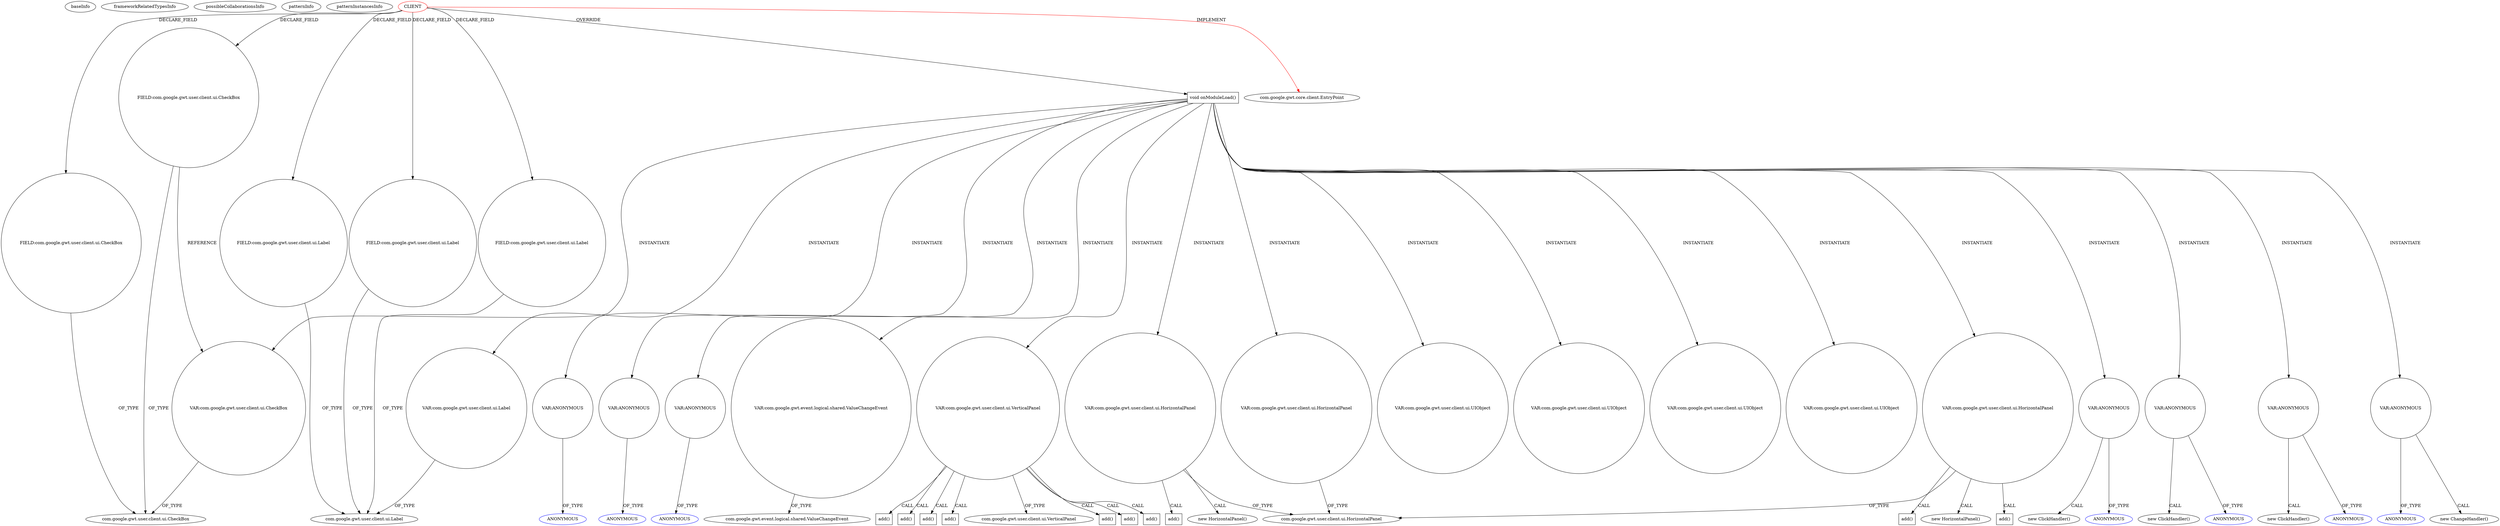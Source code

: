 digraph {
baseInfo[graphId=1186,category="pattern",isAnonymous=false,possibleRelation=false]
frameworkRelatedTypesInfo[0="com.google.gwt.core.client.EntryPoint"]
possibleCollaborationsInfo[]
patternInfo[frequency=2.0,patternRootClient=0]
patternInstancesInfo[0="akjava-WebTestMaker~/akjava-WebTestMaker/WebTestMaker-master/src/com/akjava/gwt/webtestmaker/client/WebTestMaker.java~WebTestMaker~655",1="Tok-Erwin~/Tok-Erwin/Erwin-master/src/main/java/erwin/client/Erwin.java~Erwin~388"]
42[label="FIELD:com.google.gwt.user.client.ui.CheckBox",vertexType="FIELD_DECLARATION",isFrameworkType=false,shape=circle]
100[label="VAR:com.google.gwt.user.client.ui.CheckBox",vertexType="VARIABLE_EXPRESION",isFrameworkType=false,shape=circle]
0[label="CLIENT",vertexType="ROOT_CLIENT_CLASS_DECLARATION",isFrameworkType=false,color=red]
40[label="FIELD:com.google.gwt.user.client.ui.CheckBox",vertexType="FIELD_DECLARATION",isFrameworkType=false,shape=circle]
22[label="FIELD:com.google.gwt.user.client.ui.Label",vertexType="FIELD_DECLARATION",isFrameworkType=false,shape=circle]
24[label="FIELD:com.google.gwt.user.client.ui.Label",vertexType="FIELD_DECLARATION",isFrameworkType=false,shape=circle]
30[label="FIELD:com.google.gwt.user.client.ui.Label",vertexType="FIELD_DECLARATION",isFrameworkType=false,shape=circle]
1[label="com.google.gwt.core.client.EntryPoint",vertexType="FRAMEWORK_INTERFACE_TYPE",isFrameworkType=false]
44[label="void onModuleLoad()",vertexType="OVERRIDING_METHOD_DECLARATION",isFrameworkType=false,shape=box]
52[label="VAR:com.google.gwt.user.client.ui.UIObject",vertexType="VARIABLE_EXPRESION",isFrameworkType=false,shape=circle]
166[label="VAR:com.google.gwt.user.client.ui.UIObject",vertexType="VARIABLE_EXPRESION",isFrameworkType=false,shape=circle]
154[label="VAR:com.google.gwt.user.client.ui.UIObject",vertexType="VARIABLE_EXPRESION",isFrameworkType=false,shape=circle]
144[label="VAR:com.google.gwt.user.client.ui.UIObject",vertexType="VARIABLE_EXPRESION",isFrameworkType=false,shape=circle]
121[label="VAR:ANONYMOUS",vertexType="VARIABLE_EXPRESION",isFrameworkType=false,shape=circle]
120[label="new ClickHandler()",vertexType="CONSTRUCTOR_CALL",isFrameworkType=false]
114[label="VAR:ANONYMOUS",vertexType="VARIABLE_EXPRESION",isFrameworkType=false,shape=circle]
113[label="new ClickHandler()",vertexType="CONSTRUCTOR_CALL",isFrameworkType=false]
128[label="VAR:ANONYMOUS",vertexType="VARIABLE_EXPRESION",isFrameworkType=false,shape=circle]
127[label="new ClickHandler()",vertexType="CONSTRUCTOR_CALL",isFrameworkType=false]
138[label="VAR:ANONYMOUS",vertexType="VARIABLE_EXPRESION",isFrameworkType=false,shape=circle]
46[label="VAR:ANONYMOUS",vertexType="VARIABLE_EXPRESION",isFrameworkType=false,shape=circle]
94[label="VAR:ANONYMOUS",vertexType="VARIABLE_EXPRESION",isFrameworkType=false,shape=circle]
104[label="VAR:ANONYMOUS",vertexType="VARIABLE_EXPRESION",isFrameworkType=false,shape=circle]
107[label="VAR:com.google.gwt.event.logical.shared.ValueChangeEvent",vertexType="VARIABLE_EXPRESION",isFrameworkType=false,shape=circle]
109[label="com.google.gwt.event.logical.shared.ValueChangeEvent",vertexType="FRAMEWORK_CLASS_TYPE",isFrameworkType=false]
115[label="ANONYMOUS",vertexType="REFERENCE_ANONYMOUS_DECLARATION",isFrameworkType=false,color=blue]
95[label="ANONYMOUS",vertexType="REFERENCE_ANONYMOUS_DECLARATION",isFrameworkType=false,color=blue]
122[label="ANONYMOUS",vertexType="REFERENCE_ANONYMOUS_DECLARATION",isFrameworkType=false,color=blue]
139[label="ANONYMOUS",vertexType="REFERENCE_ANONYMOUS_DECLARATION",isFrameworkType=false,color=blue]
129[label="ANONYMOUS",vertexType="REFERENCE_ANONYMOUS_DECLARATION",isFrameworkType=false,color=blue]
105[label="ANONYMOUS",vertexType="REFERENCE_ANONYMOUS_DECLARATION",isFrameworkType=false,color=blue]
47[label="ANONYMOUS",vertexType="REFERENCE_ANONYMOUS_DECLARATION",isFrameworkType=false,color=blue]
19[label="com.google.gwt.user.client.ui.Label",vertexType="FRAMEWORK_CLASS_TYPE",isFrameworkType=false]
41[label="com.google.gwt.user.client.ui.CheckBox",vertexType="FRAMEWORK_CLASS_TYPE",isFrameworkType=false]
186[label="VAR:com.google.gwt.user.client.ui.VerticalPanel",vertexType="VARIABLE_EXPRESION",isFrameworkType=false,shape=circle]
27[label="com.google.gwt.user.client.ui.VerticalPanel",vertexType="FRAMEWORK_CLASS_TYPE",isFrameworkType=false]
192[label="add()",vertexType="INSIDE_CALL",isFrameworkType=false,shape=box]
190[label="add()",vertexType="INSIDE_CALL",isFrameworkType=false,shape=box]
196[label="add()",vertexType="INSIDE_CALL",isFrameworkType=false,shape=box]
198[label="add()",vertexType="INSIDE_CALL",isFrameworkType=false,shape=box]
194[label="add()",vertexType="INSIDE_CALL",isFrameworkType=false,shape=box]
187[label="add()",vertexType="INSIDE_CALL",isFrameworkType=false,shape=box]
200[label="add()",vertexType="INSIDE_CALL",isFrameworkType=false,shape=box]
66[label="VAR:com.google.gwt.user.client.ui.Label",vertexType="VARIABLE_EXPRESION",isFrameworkType=false,shape=circle]
137[label="new ChangeHandler()",vertexType="CONSTRUCTOR_CALL",isFrameworkType=false]
164[label="VAR:com.google.gwt.user.client.ui.HorizontalPanel",vertexType="VARIABLE_EXPRESION",isFrameworkType=false,shape=circle]
143[label="com.google.gwt.user.client.ui.HorizontalPanel",vertexType="FRAMEWORK_CLASS_TYPE",isFrameworkType=false]
163[label="new HorizontalPanel()",vertexType="CONSTRUCTOR_CALL",isFrameworkType=false]
170[label="add()",vertexType="INSIDE_CALL",isFrameworkType=false,shape=box]
152[label="VAR:com.google.gwt.user.client.ui.HorizontalPanel",vertexType="VARIABLE_EXPRESION",isFrameworkType=false,shape=circle]
151[label="new HorizontalPanel()",vertexType="CONSTRUCTOR_CALL",isFrameworkType=false]
172[label="add()",vertexType="INSIDE_CALL",isFrameworkType=false,shape=box]
158[label="add()",vertexType="INSIDE_CALL",isFrameworkType=false,shape=box]
176[label="VAR:com.google.gwt.user.client.ui.HorizontalPanel",vertexType="VARIABLE_EXPRESION",isFrameworkType=false,shape=circle]
44->52[label="INSTANTIATE"]
44->186[label="INSTANTIATE"]
44->46[label="INSTANTIATE"]
44->100[label="INSTANTIATE"]
44->66[label="INSTANTIATE"]
94->95[label="OF_TYPE"]
152->143[label="OF_TYPE"]
44->138[label="INSTANTIATE"]
22->19[label="OF_TYPE"]
114->113[label="CALL"]
40->41[label="OF_TYPE"]
138->137[label="CALL"]
42->100[label="REFERENCE"]
0->30[label="DECLARE_FIELD"]
44->121[label="INSTANTIATE"]
186->190[label="CALL"]
0->22[label="DECLARE_FIELD"]
0->1[label="IMPLEMENT",color=red]
121->122[label="OF_TYPE"]
138->139[label="OF_TYPE"]
121->120[label="CALL"]
164->163[label="CALL"]
176->143[label="OF_TYPE"]
44->154[label="INSTANTIATE"]
44->107[label="INSTANTIATE"]
44->166[label="INSTANTIATE"]
44->104[label="INSTANTIATE"]
44->176[label="INSTANTIATE"]
164->172[label="CALL"]
186->196[label="CALL"]
100->41[label="OF_TYPE"]
164->143[label="OF_TYPE"]
186->27[label="OF_TYPE"]
114->115[label="OF_TYPE"]
44->164[label="INSTANTIATE"]
186->200[label="CALL"]
44->144[label="INSTANTIATE"]
66->19[label="OF_TYPE"]
128->127[label="CALL"]
128->129[label="OF_TYPE"]
152->158[label="CALL"]
0->24[label="DECLARE_FIELD"]
44->152[label="INSTANTIATE"]
186->187[label="CALL"]
186->198[label="CALL"]
186->192[label="CALL"]
44->114[label="INSTANTIATE"]
0->44[label="OVERRIDE"]
0->42[label="DECLARE_FIELD"]
30->19[label="OF_TYPE"]
44->128[label="INSTANTIATE"]
164->170[label="CALL"]
0->40[label="DECLARE_FIELD"]
107->109[label="OF_TYPE"]
104->105[label="OF_TYPE"]
24->19[label="OF_TYPE"]
186->194[label="CALL"]
46->47[label="OF_TYPE"]
42->41[label="OF_TYPE"]
44->94[label="INSTANTIATE"]
152->151[label="CALL"]
}
